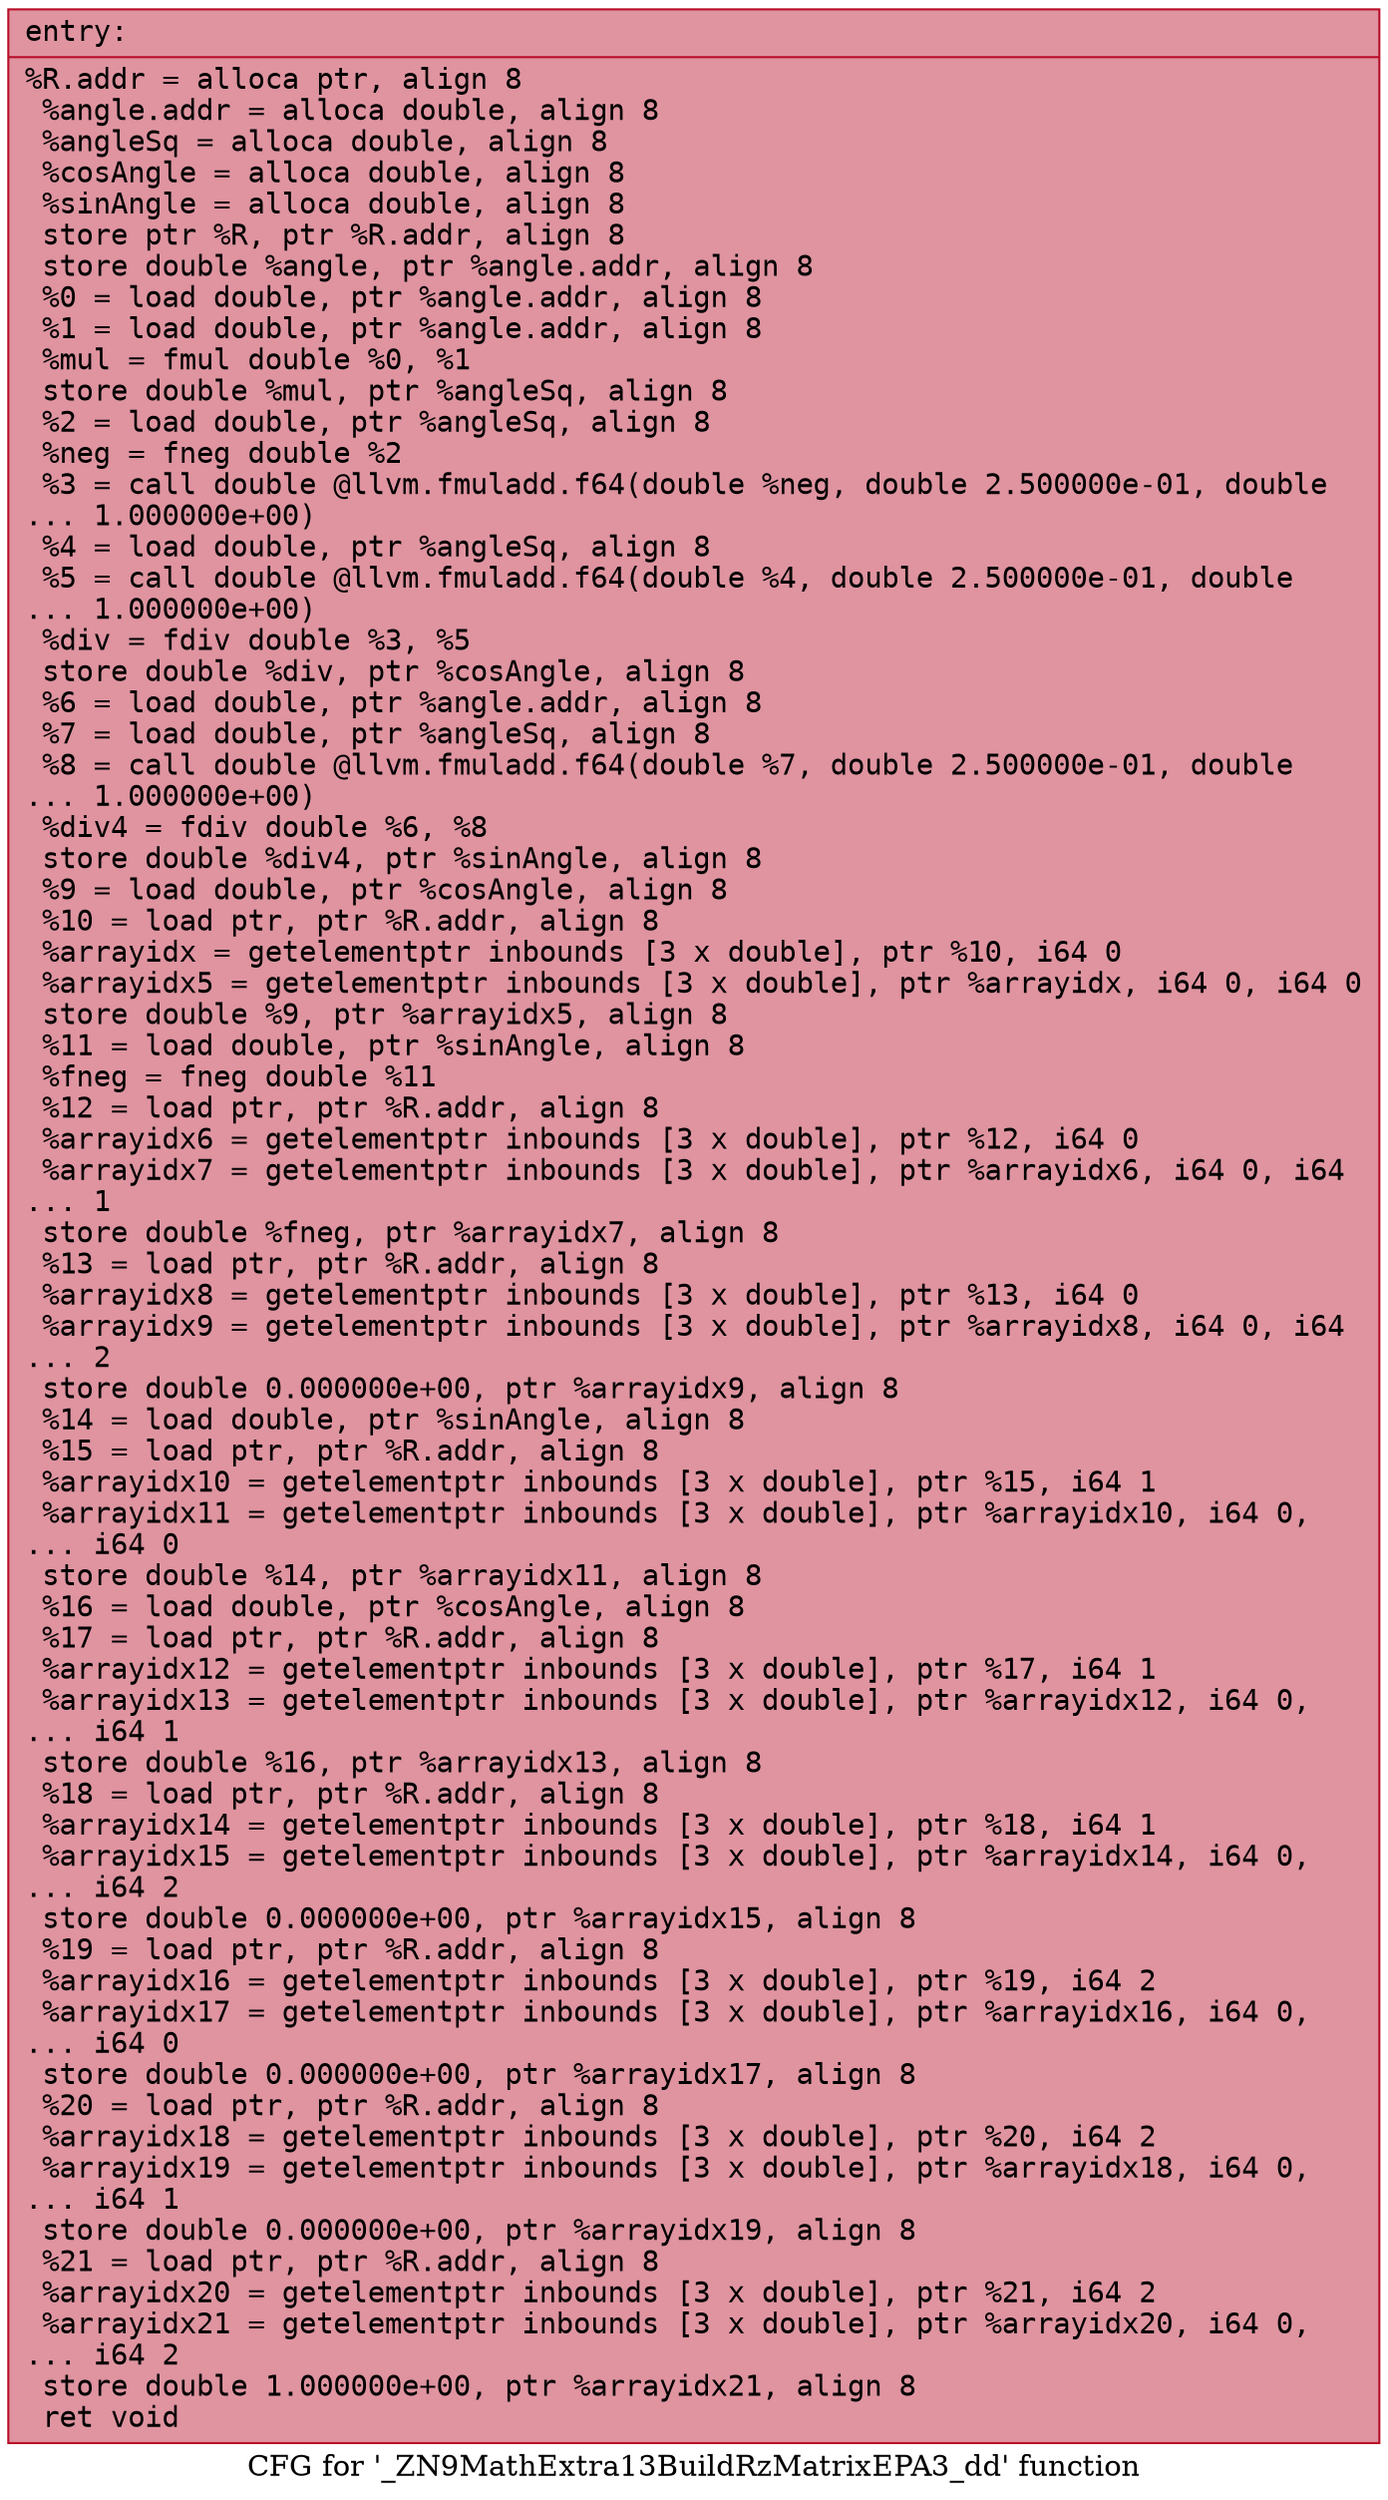 digraph "CFG for '_ZN9MathExtra13BuildRzMatrixEPA3_dd' function" {
	label="CFG for '_ZN9MathExtra13BuildRzMatrixEPA3_dd' function";

	Node0x5583736700c0 [shape=record,color="#b70d28ff", style=filled, fillcolor="#b70d2870" fontname="Courier",label="{entry:\l|  %R.addr = alloca ptr, align 8\l  %angle.addr = alloca double, align 8\l  %angleSq = alloca double, align 8\l  %cosAngle = alloca double, align 8\l  %sinAngle = alloca double, align 8\l  store ptr %R, ptr %R.addr, align 8\l  store double %angle, ptr %angle.addr, align 8\l  %0 = load double, ptr %angle.addr, align 8\l  %1 = load double, ptr %angle.addr, align 8\l  %mul = fmul double %0, %1\l  store double %mul, ptr %angleSq, align 8\l  %2 = load double, ptr %angleSq, align 8\l  %neg = fneg double %2\l  %3 = call double @llvm.fmuladd.f64(double %neg, double 2.500000e-01, double\l... 1.000000e+00)\l  %4 = load double, ptr %angleSq, align 8\l  %5 = call double @llvm.fmuladd.f64(double %4, double 2.500000e-01, double\l... 1.000000e+00)\l  %div = fdiv double %3, %5\l  store double %div, ptr %cosAngle, align 8\l  %6 = load double, ptr %angle.addr, align 8\l  %7 = load double, ptr %angleSq, align 8\l  %8 = call double @llvm.fmuladd.f64(double %7, double 2.500000e-01, double\l... 1.000000e+00)\l  %div4 = fdiv double %6, %8\l  store double %div4, ptr %sinAngle, align 8\l  %9 = load double, ptr %cosAngle, align 8\l  %10 = load ptr, ptr %R.addr, align 8\l  %arrayidx = getelementptr inbounds [3 x double], ptr %10, i64 0\l  %arrayidx5 = getelementptr inbounds [3 x double], ptr %arrayidx, i64 0, i64 0\l  store double %9, ptr %arrayidx5, align 8\l  %11 = load double, ptr %sinAngle, align 8\l  %fneg = fneg double %11\l  %12 = load ptr, ptr %R.addr, align 8\l  %arrayidx6 = getelementptr inbounds [3 x double], ptr %12, i64 0\l  %arrayidx7 = getelementptr inbounds [3 x double], ptr %arrayidx6, i64 0, i64\l... 1\l  store double %fneg, ptr %arrayidx7, align 8\l  %13 = load ptr, ptr %R.addr, align 8\l  %arrayidx8 = getelementptr inbounds [3 x double], ptr %13, i64 0\l  %arrayidx9 = getelementptr inbounds [3 x double], ptr %arrayidx8, i64 0, i64\l... 2\l  store double 0.000000e+00, ptr %arrayidx9, align 8\l  %14 = load double, ptr %sinAngle, align 8\l  %15 = load ptr, ptr %R.addr, align 8\l  %arrayidx10 = getelementptr inbounds [3 x double], ptr %15, i64 1\l  %arrayidx11 = getelementptr inbounds [3 x double], ptr %arrayidx10, i64 0,\l... i64 0\l  store double %14, ptr %arrayidx11, align 8\l  %16 = load double, ptr %cosAngle, align 8\l  %17 = load ptr, ptr %R.addr, align 8\l  %arrayidx12 = getelementptr inbounds [3 x double], ptr %17, i64 1\l  %arrayidx13 = getelementptr inbounds [3 x double], ptr %arrayidx12, i64 0,\l... i64 1\l  store double %16, ptr %arrayidx13, align 8\l  %18 = load ptr, ptr %R.addr, align 8\l  %arrayidx14 = getelementptr inbounds [3 x double], ptr %18, i64 1\l  %arrayidx15 = getelementptr inbounds [3 x double], ptr %arrayidx14, i64 0,\l... i64 2\l  store double 0.000000e+00, ptr %arrayidx15, align 8\l  %19 = load ptr, ptr %R.addr, align 8\l  %arrayidx16 = getelementptr inbounds [3 x double], ptr %19, i64 2\l  %arrayidx17 = getelementptr inbounds [3 x double], ptr %arrayidx16, i64 0,\l... i64 0\l  store double 0.000000e+00, ptr %arrayidx17, align 8\l  %20 = load ptr, ptr %R.addr, align 8\l  %arrayidx18 = getelementptr inbounds [3 x double], ptr %20, i64 2\l  %arrayidx19 = getelementptr inbounds [3 x double], ptr %arrayidx18, i64 0,\l... i64 1\l  store double 0.000000e+00, ptr %arrayidx19, align 8\l  %21 = load ptr, ptr %R.addr, align 8\l  %arrayidx20 = getelementptr inbounds [3 x double], ptr %21, i64 2\l  %arrayidx21 = getelementptr inbounds [3 x double], ptr %arrayidx20, i64 0,\l... i64 2\l  store double 1.000000e+00, ptr %arrayidx21, align 8\l  ret void\l}"];
}
